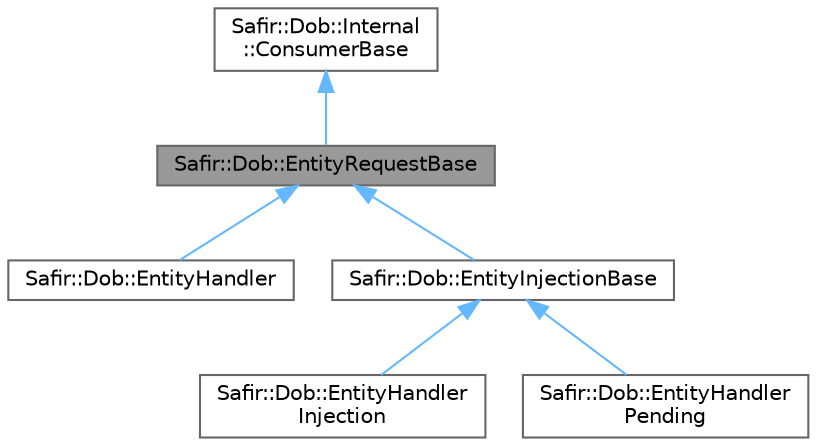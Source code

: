digraph "Safir::Dob::EntityRequestBase"
{
 // LATEX_PDF_SIZE
  bgcolor="transparent";
  edge [fontname=Helvetica,fontsize=10,labelfontname=Helvetica,labelfontsize=10];
  node [fontname=Helvetica,fontsize=10,shape=box,height=0.2,width=0.4];
  Node1 [label="Safir::Dob::EntityRequestBase",height=0.2,width=0.4,color="gray40", fillcolor="grey60", style="filled", fontcolor="black",tooltip="Interface to receive entity requests."];
  Node2 -> Node1 [dir="back",color="steelblue1",style="solid"];
  Node2 [label="Safir::Dob::Internal\l::ConsumerBase",height=0.2,width=0.4,color="gray40", fillcolor="white", style="filled",URL="$a01327.html",tooltip="Base class used when composing more elaborated interfaces."];
  Node1 -> Node3 [dir="back",color="steelblue1",style="solid"];
  Node3 [label="Safir::Dob::EntityHandler",height=0.2,width=0.4,color="gray40", fillcolor="white", style="filled",URL="$a01287.html",tooltip="Interface to be implemented by an entity handler that makes a non-pending registration and that doesn..."];
  Node1 -> Node4 [dir="back",color="steelblue1",style="solid"];
  Node4 [label="Safir::Dob::EntityInjectionBase",height=0.2,width=0.4,color="gray40", fillcolor="white", style="filled",URL="$a01343.html",tooltip="This Consumer Base class contains callback methods that can be overridden by an entity handler that r..."];
  Node4 -> Node5 [dir="back",color="steelblue1",style="solid"];
  Node5 [label="Safir::Dob::EntityHandler\lInjection",height=0.2,width=0.4,color="gray40", fillcolor="white", style="filled",URL="$a01291.html",tooltip="Interface to be implemented by an entity handler that makes a non-pending registration for a type tha..."];
  Node4 -> Node6 [dir="back",color="steelblue1",style="solid"];
  Node6 [label="Safir::Dob::EntityHandler\lPending",height=0.2,width=0.4,color="gray40", fillcolor="white", style="filled",URL="$a01295.html",tooltip="Interface to be implemented by an entity handler that makes a pending registration."];
}
